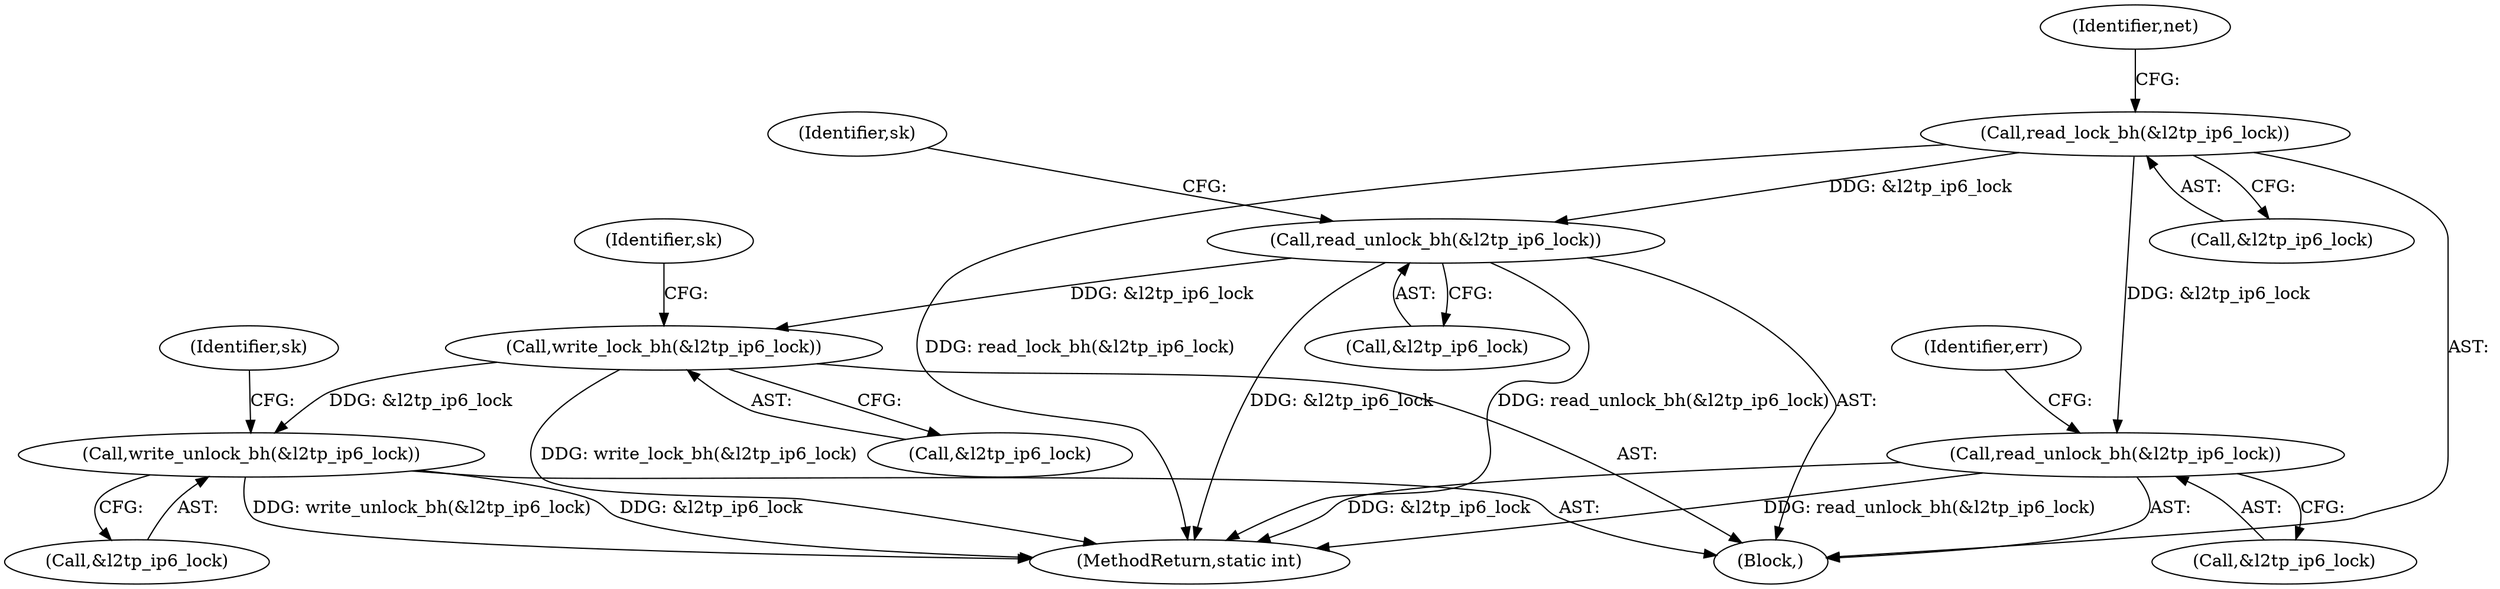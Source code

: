 digraph "0_linux_32c231164b762dddefa13af5a0101032c70b50ef_0@API" {
"1000181" [label="(Call,read_lock_bh(&l2tp_ip6_lock))"];
"1000198" [label="(Call,read_unlock_bh(&l2tp_ip6_lock))"];
"1000325" [label="(Call,write_lock_bh(&l2tp_ip6_lock))"];
"1000334" [label="(Call,write_unlock_bh(&l2tp_ip6_lock))"];
"1000352" [label="(Call,read_unlock_bh(&l2tp_ip6_lock))"];
"1000334" [label="(Call,write_unlock_bh(&l2tp_ip6_lock))"];
"1000329" [label="(Identifier,sk)"];
"1000202" [label="(Identifier,sk)"];
"1000352" [label="(Call,read_unlock_bh(&l2tp_ip6_lock))"];
"1000326" [label="(Call,&l2tp_ip6_lock)"];
"1000325" [label="(Call,write_lock_bh(&l2tp_ip6_lock))"];
"1000181" [label="(Call,read_lock_bh(&l2tp_ip6_lock))"];
"1000335" [label="(Call,&l2tp_ip6_lock)"];
"1000110" [label="(Block,)"];
"1000199" [label="(Call,&l2tp_ip6_lock)"];
"1000338" [label="(Identifier,sk)"];
"1000182" [label="(Call,&l2tp_ip6_lock)"];
"1000353" [label="(Call,&l2tp_ip6_lock)"];
"1000357" [label="(MethodReturn,static int)"];
"1000356" [label="(Identifier,err)"];
"1000186" [label="(Identifier,net)"];
"1000198" [label="(Call,read_unlock_bh(&l2tp_ip6_lock))"];
"1000181" -> "1000110"  [label="AST: "];
"1000181" -> "1000182"  [label="CFG: "];
"1000182" -> "1000181"  [label="AST: "];
"1000186" -> "1000181"  [label="CFG: "];
"1000181" -> "1000357"  [label="DDG: read_lock_bh(&l2tp_ip6_lock)"];
"1000181" -> "1000198"  [label="DDG: &l2tp_ip6_lock"];
"1000181" -> "1000352"  [label="DDG: &l2tp_ip6_lock"];
"1000198" -> "1000110"  [label="AST: "];
"1000198" -> "1000199"  [label="CFG: "];
"1000199" -> "1000198"  [label="AST: "];
"1000202" -> "1000198"  [label="CFG: "];
"1000198" -> "1000357"  [label="DDG: &l2tp_ip6_lock"];
"1000198" -> "1000357"  [label="DDG: read_unlock_bh(&l2tp_ip6_lock)"];
"1000198" -> "1000325"  [label="DDG: &l2tp_ip6_lock"];
"1000325" -> "1000110"  [label="AST: "];
"1000325" -> "1000326"  [label="CFG: "];
"1000326" -> "1000325"  [label="AST: "];
"1000329" -> "1000325"  [label="CFG: "];
"1000325" -> "1000357"  [label="DDG: write_lock_bh(&l2tp_ip6_lock)"];
"1000325" -> "1000334"  [label="DDG: &l2tp_ip6_lock"];
"1000334" -> "1000110"  [label="AST: "];
"1000334" -> "1000335"  [label="CFG: "];
"1000335" -> "1000334"  [label="AST: "];
"1000338" -> "1000334"  [label="CFG: "];
"1000334" -> "1000357"  [label="DDG: write_unlock_bh(&l2tp_ip6_lock)"];
"1000334" -> "1000357"  [label="DDG: &l2tp_ip6_lock"];
"1000352" -> "1000110"  [label="AST: "];
"1000352" -> "1000353"  [label="CFG: "];
"1000353" -> "1000352"  [label="AST: "];
"1000356" -> "1000352"  [label="CFG: "];
"1000352" -> "1000357"  [label="DDG: &l2tp_ip6_lock"];
"1000352" -> "1000357"  [label="DDG: read_unlock_bh(&l2tp_ip6_lock)"];
}
